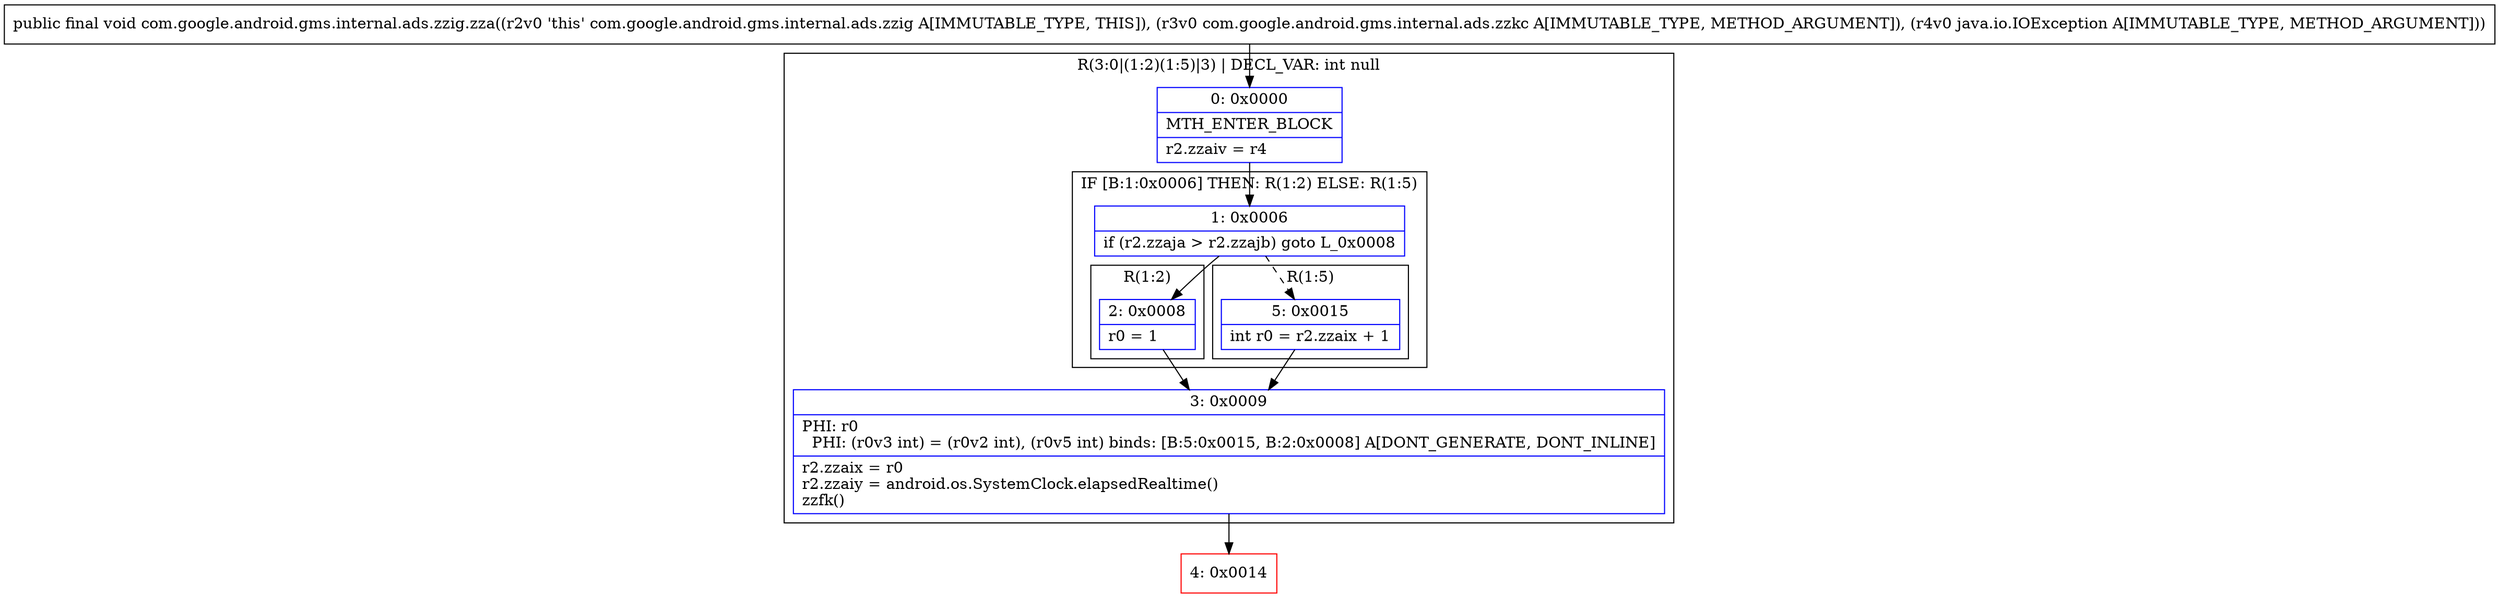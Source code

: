 digraph "CFG forcom.google.android.gms.internal.ads.zzig.zza(Lcom\/google\/android\/gms\/internal\/ads\/zzkc;Ljava\/io\/IOException;)V" {
subgraph cluster_Region_1424514483 {
label = "R(3:0|(1:2)(1:5)|3) | DECL_VAR: int null\l";
node [shape=record,color=blue];
Node_0 [shape=record,label="{0\:\ 0x0000|MTH_ENTER_BLOCK\l|r2.zzaiv = r4\l}"];
subgraph cluster_IfRegion_2073765813 {
label = "IF [B:1:0x0006] THEN: R(1:2) ELSE: R(1:5)";
node [shape=record,color=blue];
Node_1 [shape=record,label="{1\:\ 0x0006|if (r2.zzaja \> r2.zzajb) goto L_0x0008\l}"];
subgraph cluster_Region_1544520381 {
label = "R(1:2)";
node [shape=record,color=blue];
Node_2 [shape=record,label="{2\:\ 0x0008|r0 = 1\l}"];
}
subgraph cluster_Region_1112846603 {
label = "R(1:5)";
node [shape=record,color=blue];
Node_5 [shape=record,label="{5\:\ 0x0015|int r0 = r2.zzaix + 1\l}"];
}
}
Node_3 [shape=record,label="{3\:\ 0x0009|PHI: r0 \l  PHI: (r0v3 int) = (r0v2 int), (r0v5 int) binds: [B:5:0x0015, B:2:0x0008] A[DONT_GENERATE, DONT_INLINE]\l|r2.zzaix = r0\lr2.zzaiy = android.os.SystemClock.elapsedRealtime()\lzzfk()\l}"];
}
Node_4 [shape=record,color=red,label="{4\:\ 0x0014}"];
MethodNode[shape=record,label="{public final void com.google.android.gms.internal.ads.zzig.zza((r2v0 'this' com.google.android.gms.internal.ads.zzig A[IMMUTABLE_TYPE, THIS]), (r3v0 com.google.android.gms.internal.ads.zzkc A[IMMUTABLE_TYPE, METHOD_ARGUMENT]), (r4v0 java.io.IOException A[IMMUTABLE_TYPE, METHOD_ARGUMENT])) }"];
MethodNode -> Node_0;
Node_0 -> Node_1;
Node_1 -> Node_2;
Node_1 -> Node_5[style=dashed];
Node_2 -> Node_3;
Node_5 -> Node_3;
Node_3 -> Node_4;
}

